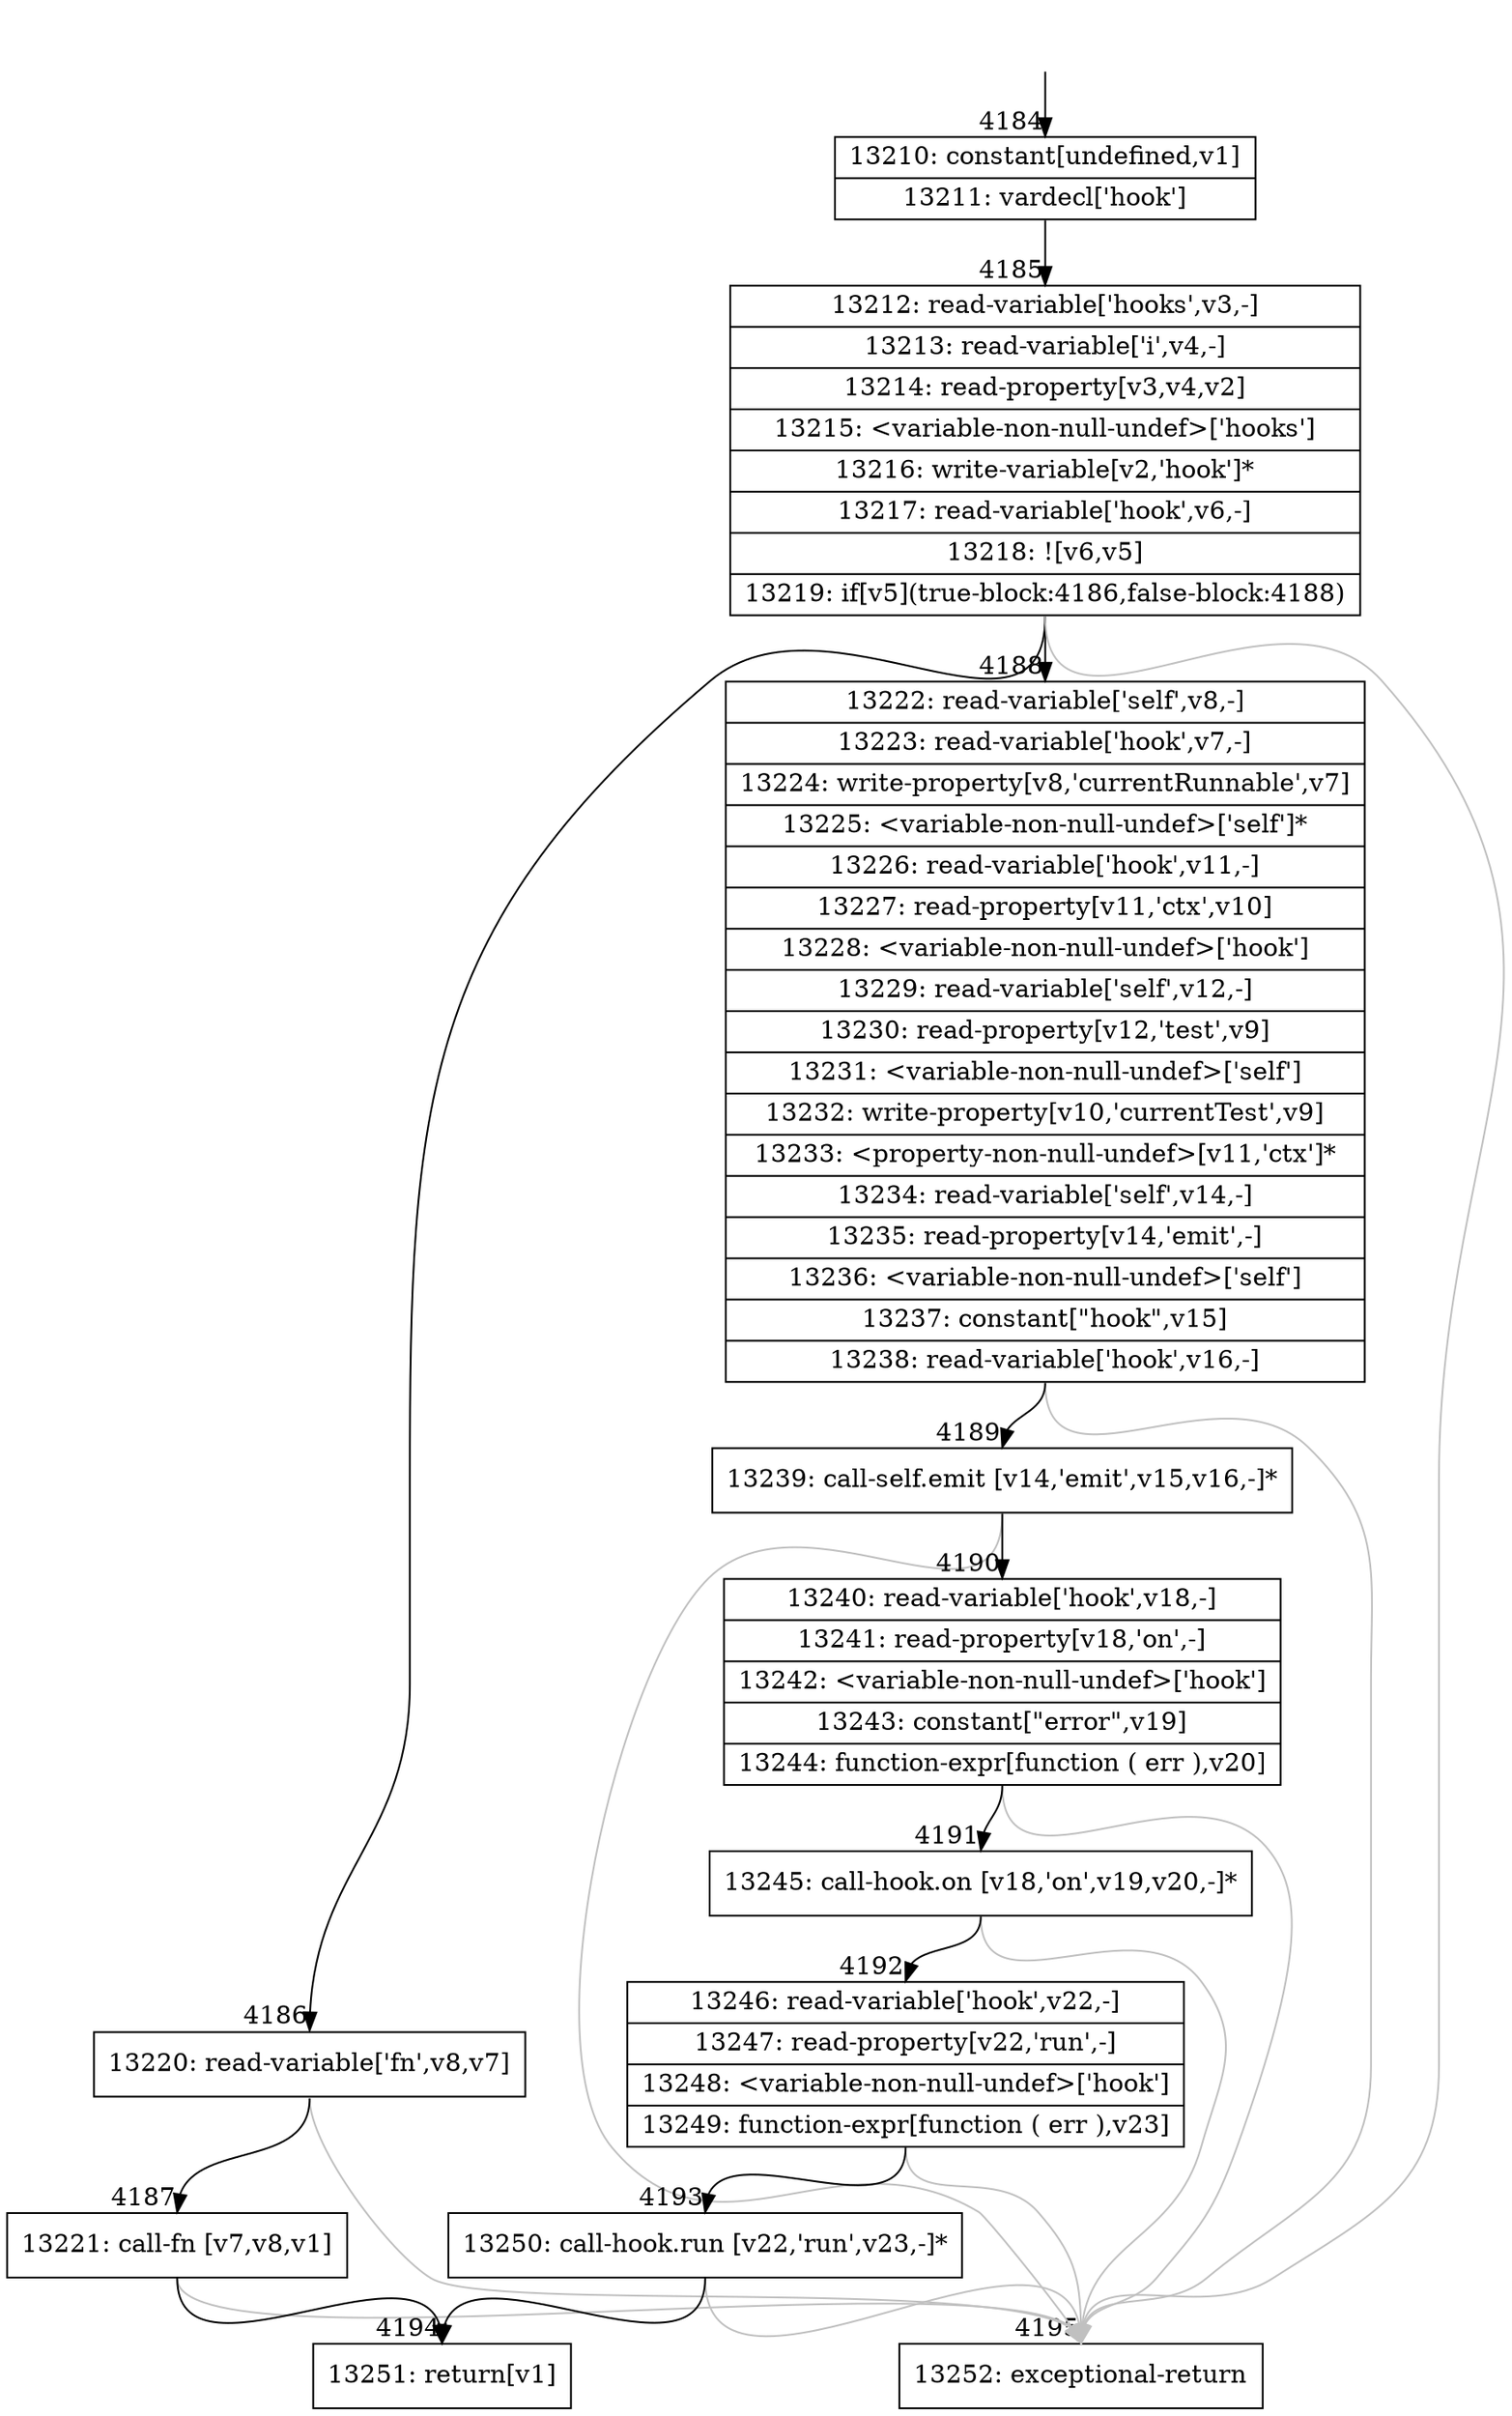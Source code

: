 digraph {
rankdir="TD"
BB_entry374[shape=none,label=""];
BB_entry374 -> BB4184 [tailport=s, headport=n, headlabel="    4184"]
BB4184 [shape=record label="{13210: constant[undefined,v1]|13211: vardecl['hook']}" ] 
BB4184 -> BB4185 [tailport=s, headport=n, headlabel="      4185"]
BB4185 [shape=record label="{13212: read-variable['hooks',v3,-]|13213: read-variable['i',v4,-]|13214: read-property[v3,v4,v2]|13215: \<variable-non-null-undef\>['hooks']|13216: write-variable[v2,'hook']*|13217: read-variable['hook',v6,-]|13218: ![v6,v5]|13219: if[v5](true-block:4186,false-block:4188)}" ] 
BB4185 -> BB4186 [tailport=s, headport=n, headlabel="      4186"]
BB4185 -> BB4188 [tailport=s, headport=n, headlabel="      4188"]
BB4185 -> BB4195 [tailport=s, headport=n, color=gray, headlabel="      4195"]
BB4186 [shape=record label="{13220: read-variable['fn',v8,v7]}" ] 
BB4186 -> BB4187 [tailport=s, headport=n, headlabel="      4187"]
BB4186 -> BB4195 [tailport=s, headport=n, color=gray]
BB4187 [shape=record label="{13221: call-fn [v7,v8,v1]}" ] 
BB4187 -> BB4194 [tailport=s, headport=n, headlabel="      4194"]
BB4187 -> BB4195 [tailport=s, headport=n, color=gray]
BB4188 [shape=record label="{13222: read-variable['self',v8,-]|13223: read-variable['hook',v7,-]|13224: write-property[v8,'currentRunnable',v7]|13225: \<variable-non-null-undef\>['self']*|13226: read-variable['hook',v11,-]|13227: read-property[v11,'ctx',v10]|13228: \<variable-non-null-undef\>['hook']|13229: read-variable['self',v12,-]|13230: read-property[v12,'test',v9]|13231: \<variable-non-null-undef\>['self']|13232: write-property[v10,'currentTest',v9]|13233: \<property-non-null-undef\>[v11,'ctx']*|13234: read-variable['self',v14,-]|13235: read-property[v14,'emit',-]|13236: \<variable-non-null-undef\>['self']|13237: constant[\"hook\",v15]|13238: read-variable['hook',v16,-]}" ] 
BB4188 -> BB4189 [tailport=s, headport=n, headlabel="      4189"]
BB4188 -> BB4195 [tailport=s, headport=n, color=gray]
BB4189 [shape=record label="{13239: call-self.emit [v14,'emit',v15,v16,-]*}" ] 
BB4189 -> BB4190 [tailport=s, headport=n, headlabel="      4190"]
BB4189 -> BB4195 [tailport=s, headport=n, color=gray]
BB4190 [shape=record label="{13240: read-variable['hook',v18,-]|13241: read-property[v18,'on',-]|13242: \<variable-non-null-undef\>['hook']|13243: constant[\"error\",v19]|13244: function-expr[function ( err ),v20]}" ] 
BB4190 -> BB4191 [tailport=s, headport=n, headlabel="      4191"]
BB4190 -> BB4195 [tailport=s, headport=n, color=gray]
BB4191 [shape=record label="{13245: call-hook.on [v18,'on',v19,v20,-]*}" ] 
BB4191 -> BB4192 [tailport=s, headport=n, headlabel="      4192"]
BB4191 -> BB4195 [tailport=s, headport=n, color=gray]
BB4192 [shape=record label="{13246: read-variable['hook',v22,-]|13247: read-property[v22,'run',-]|13248: \<variable-non-null-undef\>['hook']|13249: function-expr[function ( err ),v23]}" ] 
BB4192 -> BB4193 [tailport=s, headport=n, headlabel="      4193"]
BB4192 -> BB4195 [tailport=s, headport=n, color=gray]
BB4193 [shape=record label="{13250: call-hook.run [v22,'run',v23,-]*}" ] 
BB4193 -> BB4194 [tailport=s, headport=n]
BB4193 -> BB4195 [tailport=s, headport=n, color=gray]
BB4194 [shape=record label="{13251: return[v1]}" ] 
BB4195 [shape=record label="{13252: exceptional-return}" ] 
//#$~ 4871
}
